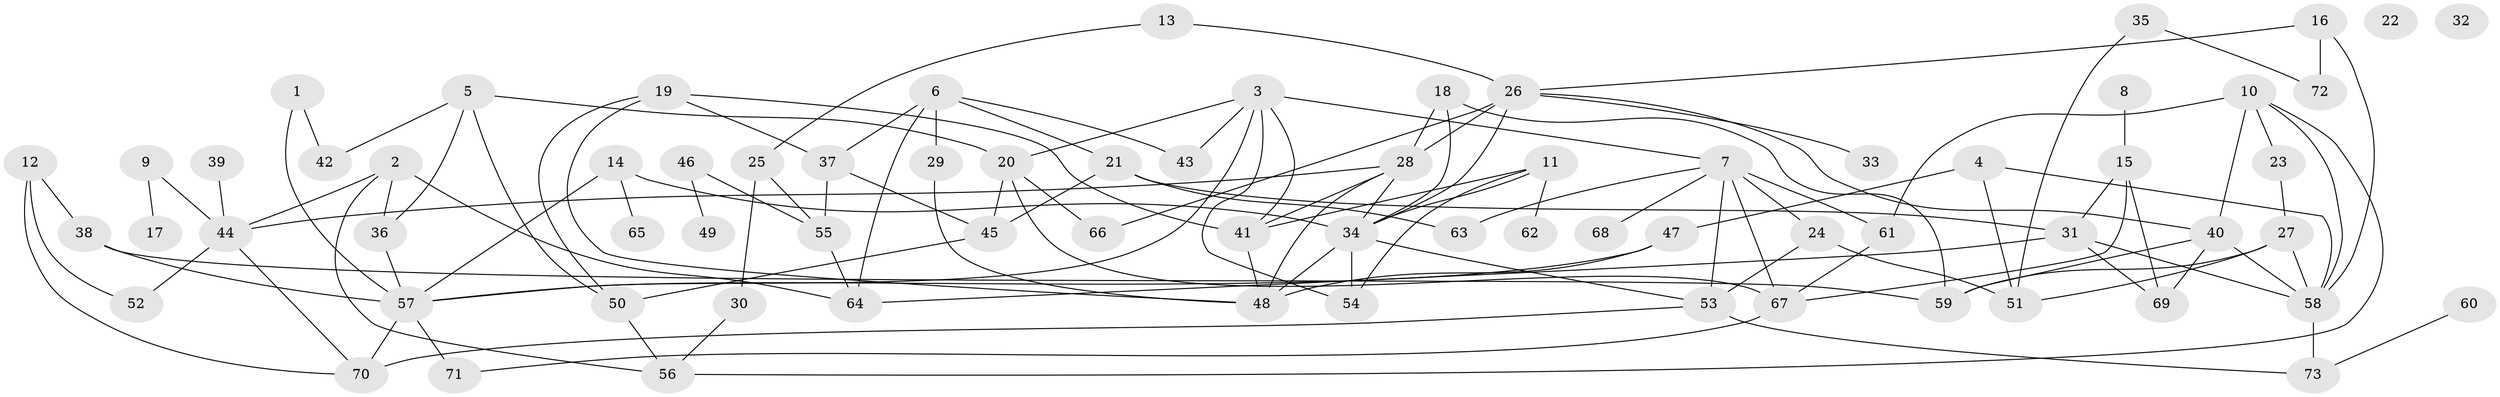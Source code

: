 // coarse degree distribution, {2: 0.17142857142857143, 3: 0.11428571428571428, 9: 0.02857142857142857, 5: 0.14285714285714285, 7: 0.08571428571428572, 6: 0.11428571428571428, 1: 0.14285714285714285, 4: 0.14285714285714285, 8: 0.05714285714285714}
// Generated by graph-tools (version 1.1) at 2025/35/03/04/25 23:35:58]
// undirected, 73 vertices, 123 edges
graph export_dot {
  node [color=gray90,style=filled];
  1;
  2;
  3;
  4;
  5;
  6;
  7;
  8;
  9;
  10;
  11;
  12;
  13;
  14;
  15;
  16;
  17;
  18;
  19;
  20;
  21;
  22;
  23;
  24;
  25;
  26;
  27;
  28;
  29;
  30;
  31;
  32;
  33;
  34;
  35;
  36;
  37;
  38;
  39;
  40;
  41;
  42;
  43;
  44;
  45;
  46;
  47;
  48;
  49;
  50;
  51;
  52;
  53;
  54;
  55;
  56;
  57;
  58;
  59;
  60;
  61;
  62;
  63;
  64;
  65;
  66;
  67;
  68;
  69;
  70;
  71;
  72;
  73;
  1 -- 42;
  1 -- 57;
  2 -- 36;
  2 -- 44;
  2 -- 56;
  2 -- 64;
  3 -- 7;
  3 -- 20;
  3 -- 41;
  3 -- 43;
  3 -- 54;
  3 -- 57;
  4 -- 47;
  4 -- 51;
  4 -- 58;
  5 -- 20;
  5 -- 36;
  5 -- 42;
  5 -- 50;
  6 -- 21;
  6 -- 29;
  6 -- 37;
  6 -- 43;
  6 -- 64;
  7 -- 24;
  7 -- 53;
  7 -- 61;
  7 -- 63;
  7 -- 67;
  7 -- 68;
  8 -- 15;
  9 -- 17;
  9 -- 44;
  10 -- 23;
  10 -- 40;
  10 -- 56;
  10 -- 58;
  10 -- 61;
  11 -- 34;
  11 -- 41;
  11 -- 54;
  11 -- 62;
  12 -- 38;
  12 -- 52;
  12 -- 70;
  13 -- 25;
  13 -- 26;
  14 -- 34;
  14 -- 57;
  14 -- 65;
  15 -- 31;
  15 -- 67;
  15 -- 69;
  16 -- 26;
  16 -- 58;
  16 -- 72;
  18 -- 28;
  18 -- 34;
  18 -- 59;
  19 -- 37;
  19 -- 41;
  19 -- 48;
  19 -- 50;
  20 -- 45;
  20 -- 66;
  20 -- 67;
  21 -- 31;
  21 -- 45;
  21 -- 63;
  23 -- 27;
  24 -- 51;
  24 -- 53;
  25 -- 30;
  25 -- 55;
  26 -- 28;
  26 -- 33;
  26 -- 34;
  26 -- 40;
  26 -- 66;
  27 -- 51;
  27 -- 58;
  27 -- 59;
  28 -- 34;
  28 -- 41;
  28 -- 44;
  28 -- 48;
  29 -- 48;
  30 -- 56;
  31 -- 58;
  31 -- 64;
  31 -- 69;
  34 -- 48;
  34 -- 53;
  34 -- 54;
  35 -- 51;
  35 -- 72;
  36 -- 57;
  37 -- 45;
  37 -- 55;
  38 -- 57;
  38 -- 59;
  39 -- 44;
  40 -- 58;
  40 -- 59;
  40 -- 69;
  41 -- 48;
  44 -- 52;
  44 -- 70;
  45 -- 50;
  46 -- 49;
  46 -- 55;
  47 -- 48;
  47 -- 57;
  50 -- 56;
  53 -- 70;
  53 -- 73;
  55 -- 64;
  57 -- 70;
  57 -- 71;
  58 -- 73;
  60 -- 73;
  61 -- 67;
  67 -- 71;
}
